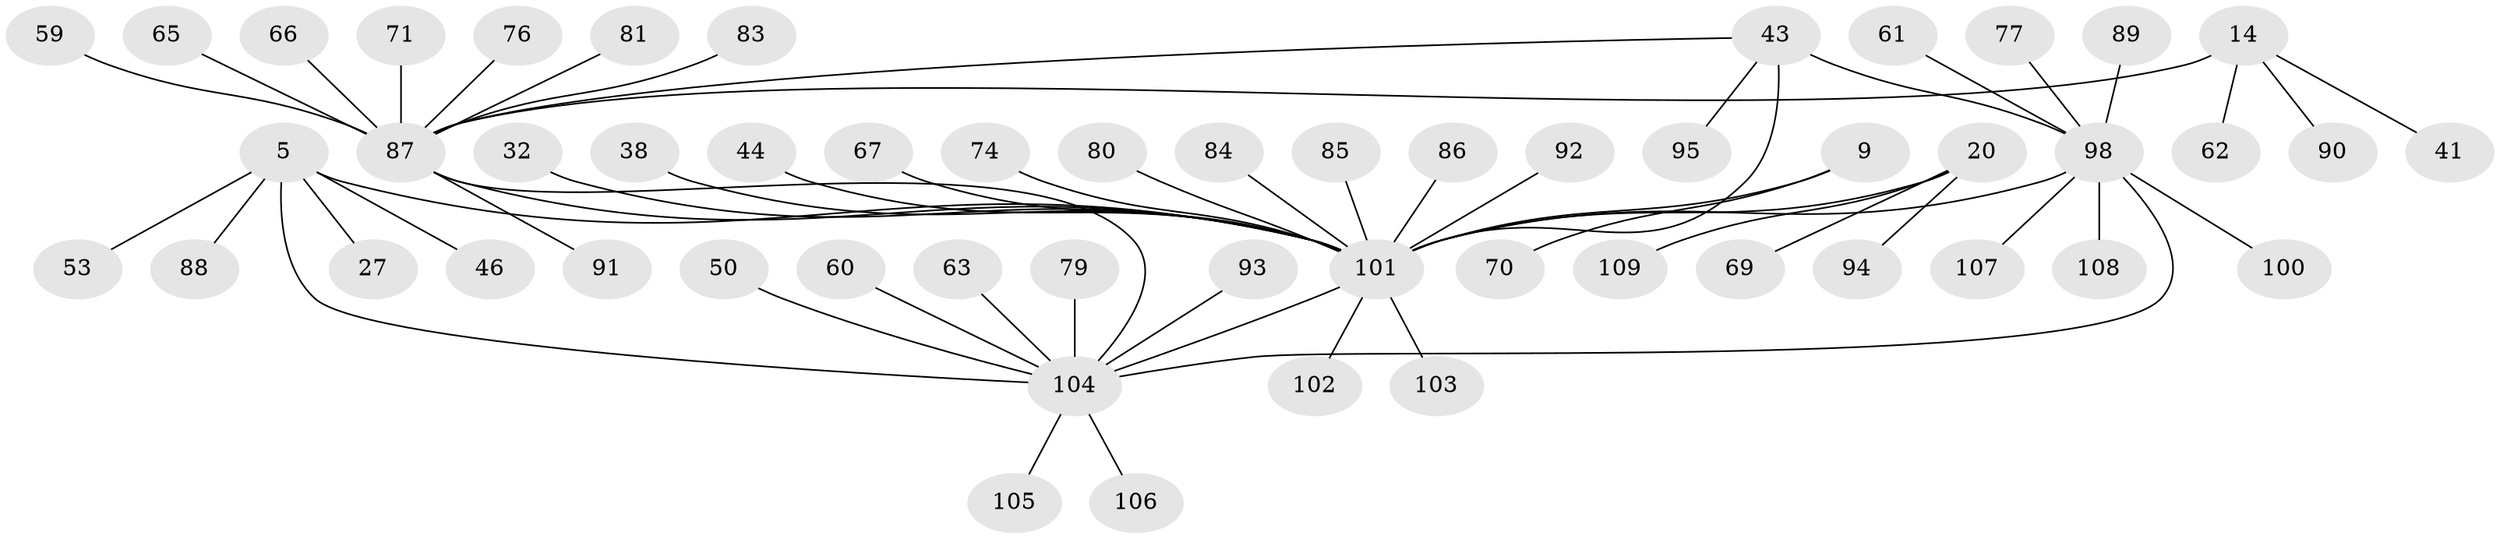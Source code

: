 // original degree distribution, {14: 0.009174311926605505, 7: 0.045871559633027525, 8: 0.027522935779816515, 5: 0.027522935779816515, 6: 0.03669724770642202, 4: 0.045871559633027525, 10: 0.027522935779816515, 9: 0.009174311926605505, 11: 0.027522935779816515, 2: 0.1559633027522936, 1: 0.5596330275229358, 3: 0.027522935779816515}
// Generated by graph-tools (version 1.1) at 2025/56/03/09/25 04:56:02]
// undirected, 54 vertices, 58 edges
graph export_dot {
graph [start="1"]
  node [color=gray90,style=filled];
  5 [super="+3"];
  9 [super="+8"];
  14 [super="+12"];
  20 [super="+16"];
  27;
  32;
  38;
  41;
  43 [super="+25"];
  44;
  46;
  50;
  53;
  59;
  60 [super="+33"];
  61;
  62;
  63;
  65;
  66 [super="+26"];
  67;
  69 [super="+68"];
  70;
  71 [super="+58"];
  74 [super="+40"];
  76;
  77 [super="+72"];
  79;
  80 [super="+30+39"];
  81;
  83;
  84;
  85;
  86;
  87 [super="+15+34+36+49"];
  88;
  89 [super="+31+48"];
  90;
  91;
  92;
  93;
  94;
  95;
  98 [super="+42+45+78+24+28+29+35+55"];
  100;
  101 [super="+73+96+51"];
  102;
  103;
  104 [super="+64+75+99+4+82"];
  105;
  106;
  107 [super="+97"];
  108 [super="+57"];
  109;
  5 -- 46;
  5 -- 53;
  5 -- 88;
  5 -- 27;
  5 -- 101;
  5 -- 104 [weight=6];
  9 -- 70;
  9 -- 101 [weight=6];
  14 -- 41;
  14 -- 62;
  14 -- 90;
  14 -- 87 [weight=6];
  20 -- 109;
  20 -- 94;
  20 -- 69;
  20 -- 101 [weight=6];
  32 -- 101;
  38 -- 101;
  43 -- 101 [weight=2];
  43 -- 98 [weight=6];
  43 -- 87;
  43 -- 95;
  44 -- 101;
  50 -- 104;
  59 -- 87;
  60 -- 104;
  61 -- 98;
  63 -- 104;
  65 -- 87;
  66 -- 87;
  67 -- 101;
  71 -- 87;
  74 -- 101;
  76 -- 87;
  77 -- 98;
  79 -- 104;
  80 -- 101;
  81 -- 87;
  83 -- 87;
  84 -- 101;
  85 -- 101;
  86 -- 101;
  87 -- 104 [weight=2];
  87 -- 91;
  87 -- 101 [weight=5];
  89 -- 98;
  92 -- 101;
  93 -- 104;
  98 -- 101 [weight=2];
  98 -- 100;
  98 -- 104 [weight=2];
  98 -- 107;
  98 -- 108;
  101 -- 104 [weight=4];
  101 -- 102;
  101 -- 103;
  104 -- 105;
  104 -- 106;
}
